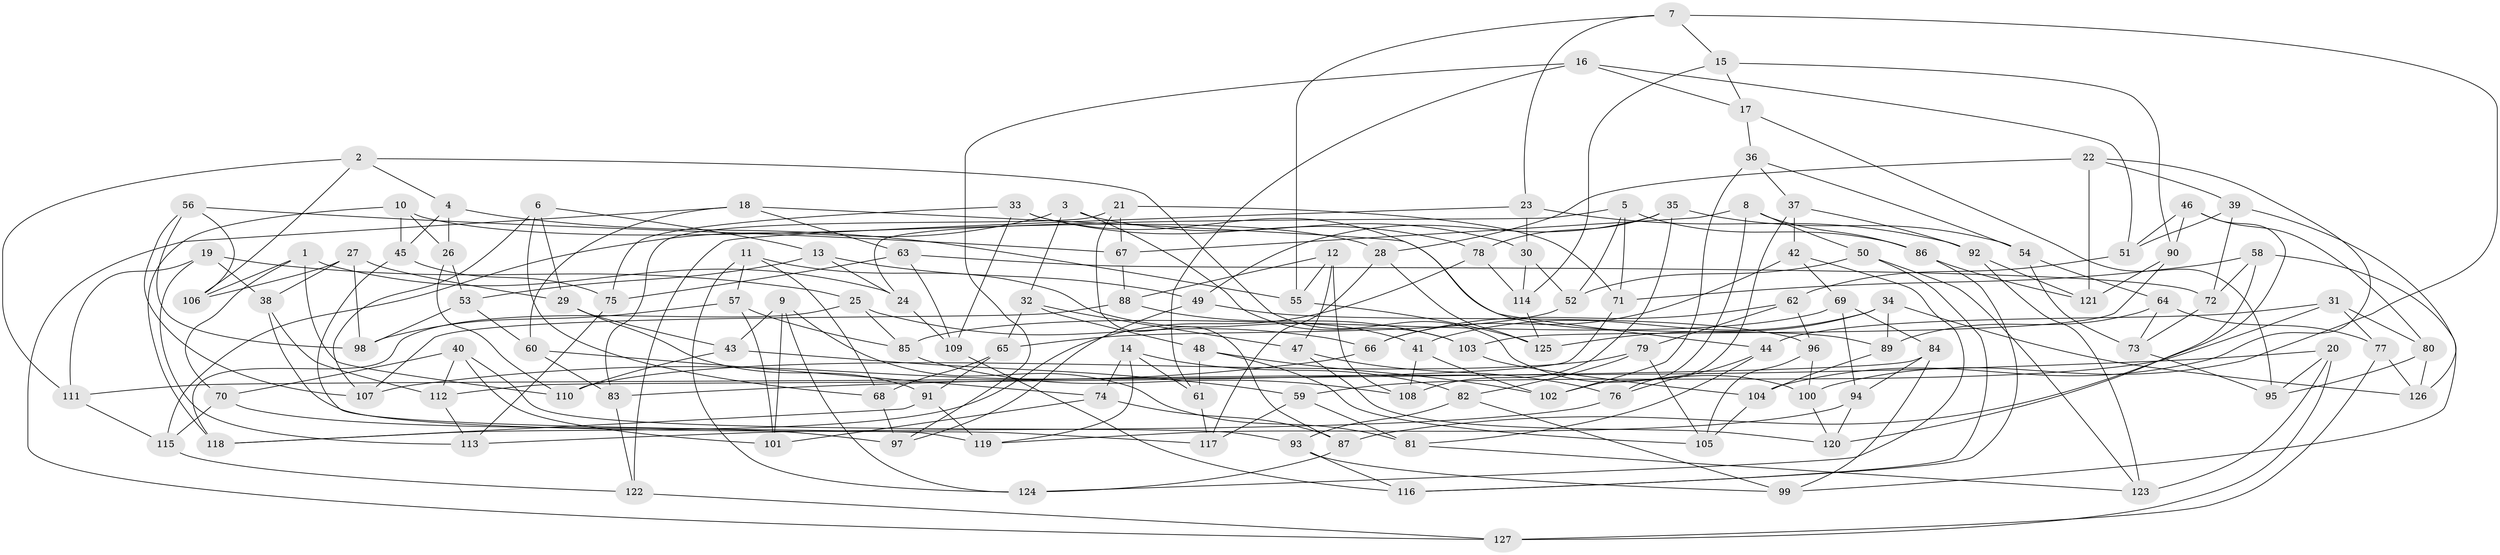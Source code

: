 // Generated by graph-tools (version 1.1) at 2025/11/02/27/25 16:11:43]
// undirected, 127 vertices, 254 edges
graph export_dot {
graph [start="1"]
  node [color=gray90,style=filled];
  1;
  2;
  3;
  4;
  5;
  6;
  7;
  8;
  9;
  10;
  11;
  12;
  13;
  14;
  15;
  16;
  17;
  18;
  19;
  20;
  21;
  22;
  23;
  24;
  25;
  26;
  27;
  28;
  29;
  30;
  31;
  32;
  33;
  34;
  35;
  36;
  37;
  38;
  39;
  40;
  41;
  42;
  43;
  44;
  45;
  46;
  47;
  48;
  49;
  50;
  51;
  52;
  53;
  54;
  55;
  56;
  57;
  58;
  59;
  60;
  61;
  62;
  63;
  64;
  65;
  66;
  67;
  68;
  69;
  70;
  71;
  72;
  73;
  74;
  75;
  76;
  77;
  78;
  79;
  80;
  81;
  82;
  83;
  84;
  85;
  86;
  87;
  88;
  89;
  90;
  91;
  92;
  93;
  94;
  95;
  96;
  97;
  98;
  99;
  100;
  101;
  102;
  103;
  104;
  105;
  106;
  107;
  108;
  109;
  110;
  111;
  112;
  113;
  114;
  115;
  116;
  117;
  118;
  119;
  120;
  121;
  122;
  123;
  124;
  125;
  126;
  127;
  1 -- 70;
  1 -- 110;
  1 -- 24;
  1 -- 106;
  2 -- 111;
  2 -- 4;
  2 -- 106;
  2 -- 100;
  3 -- 30;
  3 -- 115;
  3 -- 32;
  3 -- 103;
  4 -- 45;
  4 -- 26;
  4 -- 55;
  5 -- 86;
  5 -- 71;
  5 -- 24;
  5 -- 52;
  6 -- 13;
  6 -- 29;
  6 -- 107;
  6 -- 68;
  7 -- 15;
  7 -- 23;
  7 -- 100;
  7 -- 55;
  8 -- 102;
  8 -- 86;
  8 -- 67;
  8 -- 50;
  9 -- 81;
  9 -- 101;
  9 -- 43;
  9 -- 124;
  10 -- 28;
  10 -- 45;
  10 -- 26;
  10 -- 118;
  11 -- 41;
  11 -- 124;
  11 -- 57;
  11 -- 68;
  12 -- 88;
  12 -- 55;
  12 -- 47;
  12 -- 108;
  13 -- 24;
  13 -- 49;
  13 -- 53;
  14 -- 61;
  14 -- 74;
  14 -- 119;
  14 -- 82;
  15 -- 114;
  15 -- 90;
  15 -- 17;
  16 -- 61;
  16 -- 51;
  16 -- 17;
  16 -- 97;
  17 -- 36;
  17 -- 95;
  18 -- 89;
  18 -- 127;
  18 -- 60;
  18 -- 63;
  19 -- 113;
  19 -- 38;
  19 -- 111;
  19 -- 25;
  20 -- 95;
  20 -- 83;
  20 -- 123;
  20 -- 127;
  21 -- 67;
  21 -- 71;
  21 -- 83;
  21 -- 87;
  22 -- 104;
  22 -- 39;
  22 -- 121;
  22 -- 28;
  23 -- 122;
  23 -- 30;
  23 -- 92;
  24 -- 109;
  25 -- 85;
  25 -- 118;
  25 -- 66;
  26 -- 110;
  26 -- 53;
  27 -- 38;
  27 -- 29;
  27 -- 106;
  27 -- 98;
  28 -- 117;
  28 -- 125;
  29 -- 91;
  29 -- 43;
  30 -- 114;
  30 -- 52;
  31 -- 80;
  31 -- 59;
  31 -- 77;
  31 -- 44;
  32 -- 48;
  32 -- 65;
  32 -- 47;
  33 -- 44;
  33 -- 78;
  33 -- 75;
  33 -- 109;
  34 -- 41;
  34 -- 126;
  34 -- 125;
  34 -- 89;
  35 -- 108;
  35 -- 78;
  35 -- 49;
  35 -- 54;
  36 -- 37;
  36 -- 102;
  36 -- 54;
  37 -- 76;
  37 -- 42;
  37 -- 92;
  38 -- 117;
  38 -- 112;
  39 -- 51;
  39 -- 126;
  39 -- 72;
  40 -- 93;
  40 -- 101;
  40 -- 70;
  40 -- 112;
  41 -- 102;
  41 -- 108;
  42 -- 69;
  42 -- 124;
  42 -- 66;
  43 -- 110;
  43 -- 59;
  44 -- 76;
  44 -- 81;
  45 -- 75;
  45 -- 119;
  46 -- 90;
  46 -- 87;
  46 -- 51;
  46 -- 80;
  47 -- 120;
  47 -- 76;
  48 -- 61;
  48 -- 105;
  48 -- 102;
  49 -- 96;
  49 -- 97;
  50 -- 52;
  50 -- 116;
  50 -- 123;
  51 -- 62;
  52 -- 65;
  53 -- 98;
  53 -- 60;
  54 -- 64;
  54 -- 73;
  55 -- 125;
  56 -- 106;
  56 -- 67;
  56 -- 98;
  56 -- 107;
  57 -- 85;
  57 -- 98;
  57 -- 101;
  58 -- 71;
  58 -- 120;
  58 -- 99;
  58 -- 72;
  59 -- 81;
  59 -- 117;
  60 -- 83;
  60 -- 74;
  61 -- 117;
  62 -- 96;
  62 -- 79;
  62 -- 66;
  63 -- 109;
  63 -- 75;
  63 -- 72;
  64 -- 89;
  64 -- 77;
  64 -- 73;
  65 -- 68;
  65 -- 91;
  66 -- 107;
  67 -- 88;
  68 -- 97;
  69 -- 85;
  69 -- 94;
  69 -- 84;
  70 -- 97;
  70 -- 115;
  71 -- 112;
  72 -- 73;
  73 -- 95;
  74 -- 87;
  74 -- 101;
  75 -- 113;
  76 -- 113;
  77 -- 126;
  77 -- 127;
  78 -- 114;
  78 -- 118;
  79 -- 82;
  79 -- 110;
  79 -- 105;
  80 -- 126;
  80 -- 95;
  81 -- 123;
  82 -- 99;
  82 -- 93;
  83 -- 122;
  84 -- 99;
  84 -- 94;
  84 -- 111;
  85 -- 108;
  86 -- 121;
  86 -- 116;
  87 -- 124;
  88 -- 103;
  88 -- 107;
  89 -- 104;
  90 -- 103;
  90 -- 121;
  91 -- 118;
  91 -- 119;
  92 -- 123;
  92 -- 121;
  93 -- 116;
  93 -- 99;
  94 -- 120;
  94 -- 119;
  96 -- 100;
  96 -- 105;
  100 -- 120;
  103 -- 104;
  104 -- 105;
  109 -- 116;
  111 -- 115;
  112 -- 113;
  114 -- 125;
  115 -- 122;
  122 -- 127;
}
